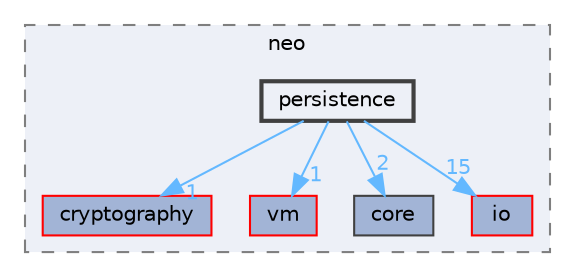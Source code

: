 digraph "include/neo/persistence"
{
 // LATEX_PDF_SIZE
  bgcolor="transparent";
  edge [fontname=Helvetica,fontsize=10,labelfontname=Helvetica,labelfontsize=10];
  node [fontname=Helvetica,fontsize=10,shape=box,height=0.2,width=0.4];
  compound=true
  subgraph clusterdir_8edea8149d7e00842ba8fdc4f4695c6b {
    graph [ bgcolor="#edf0f7", pencolor="grey50", label="neo", fontname=Helvetica,fontsize=10 style="filled,dashed", URL="dir_8edea8149d7e00842ba8fdc4f4695c6b.html",tooltip=""]
  dir_13a601a931e8adce0785ba6498e440f3 [label="cryptography", fillcolor="#a2b4d6", color="red", style="filled", URL="dir_13a601a931e8adce0785ba6498e440f3.html",tooltip=""];
  dir_16c01f464805871b0396c36eb2474401 [label="vm", fillcolor="#a2b4d6", color="red", style="filled", URL="dir_16c01f464805871b0396c36eb2474401.html",tooltip=""];
  dir_7512adf86799035ca2a27394cfceeffe [label="core", fillcolor="#a2b4d6", color="grey25", style="filled", URL="dir_7512adf86799035ca2a27394cfceeffe.html",tooltip=""];
  dir_a46a28fba43bd7a324367dd633ce3fbb [label="io", fillcolor="#a2b4d6", color="red", style="filled", URL="dir_a46a28fba43bd7a324367dd633ce3fbb.html",tooltip=""];
  dir_37d8e5daf0ea5fe7c879fdd1c39eb55f [label="persistence", fillcolor="#edf0f7", color="grey25", style="filled,bold", URL="dir_37d8e5daf0ea5fe7c879fdd1c39eb55f.html",tooltip=""];
  }
  dir_37d8e5daf0ea5fe7c879fdd1c39eb55f->dir_13a601a931e8adce0785ba6498e440f3 [headlabel="1", labeldistance=1.5 headhref="dir_000049_000012.html" href="dir_000049_000012.html" color="steelblue1" fontcolor="steelblue1"];
  dir_37d8e5daf0ea5fe7c879fdd1c39eb55f->dir_16c01f464805871b0396c36eb2474401 [headlabel="1", labeldistance=1.5 headhref="dir_000049_000062.html" href="dir_000049_000062.html" color="steelblue1" fontcolor="steelblue1"];
  dir_37d8e5daf0ea5fe7c879fdd1c39eb55f->dir_7512adf86799035ca2a27394cfceeffe [headlabel="2", labeldistance=1.5 headhref="dir_000049_000010.html" href="dir_000049_000010.html" color="steelblue1" fontcolor="steelblue1"];
  dir_37d8e5daf0ea5fe7c879fdd1c39eb55f->dir_a46a28fba43bd7a324367dd633ce3fbb [headlabel="15", labeldistance=1.5 headhref="dir_000049_000020.html" href="dir_000049_000020.html" color="steelblue1" fontcolor="steelblue1"];
}
